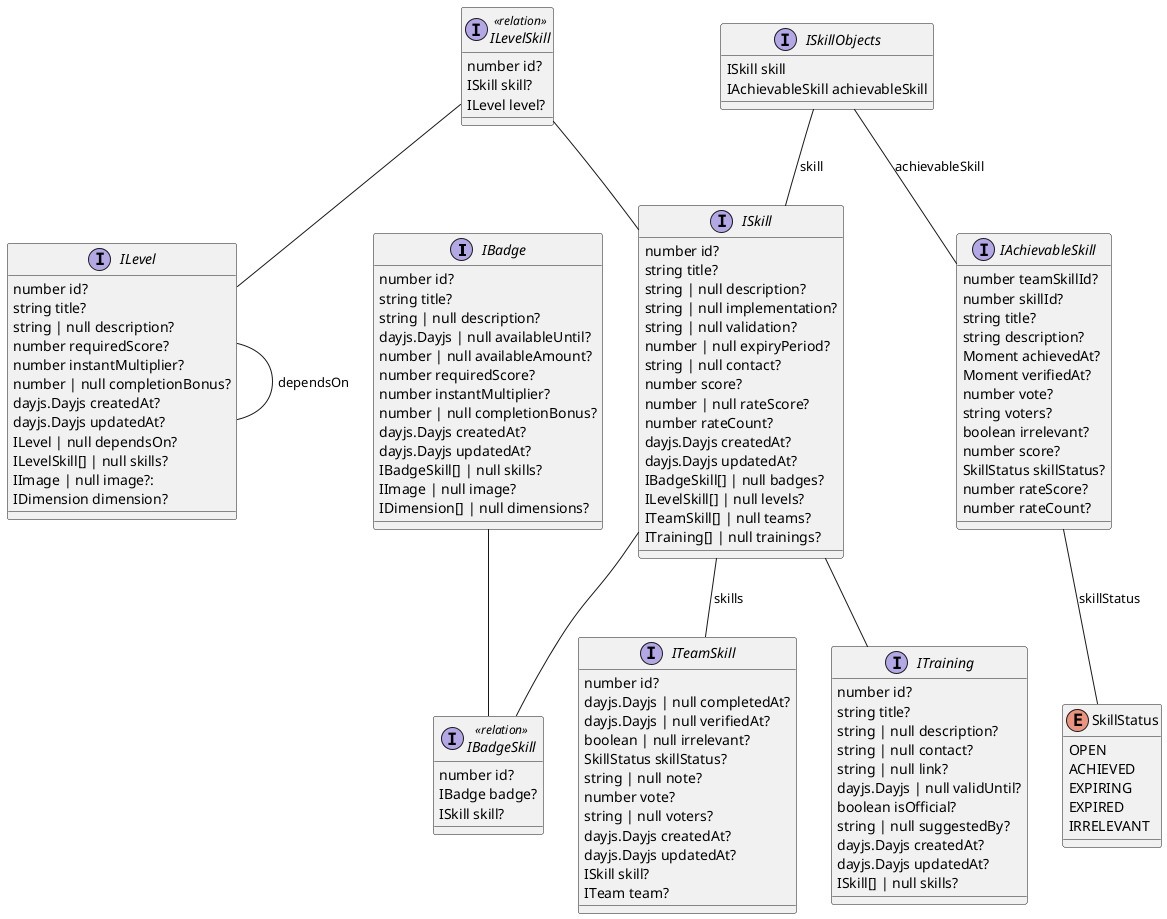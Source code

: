 @startuml

interface IBadge {
    number id?
    string title?
    string | null description?
    dayjs.Dayjs | null availableUntil?
    number | null availableAmount?
    number requiredScore?
    number instantMultiplier?
    number | null completionBonus?
    dayjs.Dayjs createdAt?
    dayjs.Dayjs updatedAt?
    IBadgeSkill[] | null skills?
    IImage | null image?
    IDimension[] | null dimensions?
}

interface ILevel {
    number id?
    string title?
    string | null description?
    number requiredScore?
    number instantMultiplier?
    number | null completionBonus?
    dayjs.Dayjs createdAt?
    dayjs.Dayjs updatedAt?
    ILevel | null dependsOn?
    ILevelSkill[] | null skills?
    IImage | null image?:
    IDimension dimension?
}

interface IBadgeSkill <<relation>> {
    number id?
    IBadge badge?
    ISkill skill?
}

interface ILevelSkill <<relation>> {
    number id?
    ISkill skill?
    ILevel level?
}

interface ITeamSkill {
    number id?
    dayjs.Dayjs | null completedAt?
    dayjs.Dayjs | null verifiedAt?
    boolean | null irrelevant?
    SkillStatus skillStatus?
    string | null note?
    number vote?
    string | null voters?
    dayjs.Dayjs createdAt?
    dayjs.Dayjs updatedAt?
    ISkill skill?
    ITeam team?
}

interface ITraining {
    number id?
    string title?
    string | null description?
    string | null contact?
    string | null link?
    dayjs.Dayjs | null validUntil?
    boolean isOfficial?
    string | null suggestedBy?
    dayjs.Dayjs createdAt?
    dayjs.Dayjs updatedAt?
    ISkill[] | null skills?
}

enum SkillStatus {
    OPEN
    ACHIEVED
    EXPIRING
    EXPIRED
    IRRELEVANT
}

interface IAchievableSkill {
    number teamSkillId?
    number skillId?
    string title?
    string description?
    Moment achievedAt?
    Moment verifiedAt?
    number vote?
    string voters?
    boolean irrelevant?
    number score?
    SkillStatus skillStatus?
    number rateScore?
    number rateCount?
}

interface ISkill {
    number id?
    string title?
    string | null description?
    string | null implementation?
    string | null validation?
    number | null expiryPeriod?
    string | null contact?
    number score?
    number | null rateScore?
    number rateCount?
    dayjs.Dayjs createdAt?
    dayjs.Dayjs updatedAt?
    IBadgeSkill[] | null badges?
    ILevelSkill[] | null levels?
    ITeamSkill[] | null teams?
    ITraining[] | null trainings?
}

interface ISkillObjects {
    ISkill skill
    IAchievableSkill achievableSkill
}

ILevel - ILevel: dependsOn

IBadge -- IBadgeSkill

ILevelSkill -- ISkill
ILevelSkill -- ILevel

IAchievableSkill -- SkillStatus: skillStatus

ISkill -- IBadgeSkill
ISkill -- ITeamSkill: skills
ISkill -- ITraining

ISkillObjects -- ISkill: skill
ISkillObjects -- IAchievableSkill: achievableSkill

@enduml
